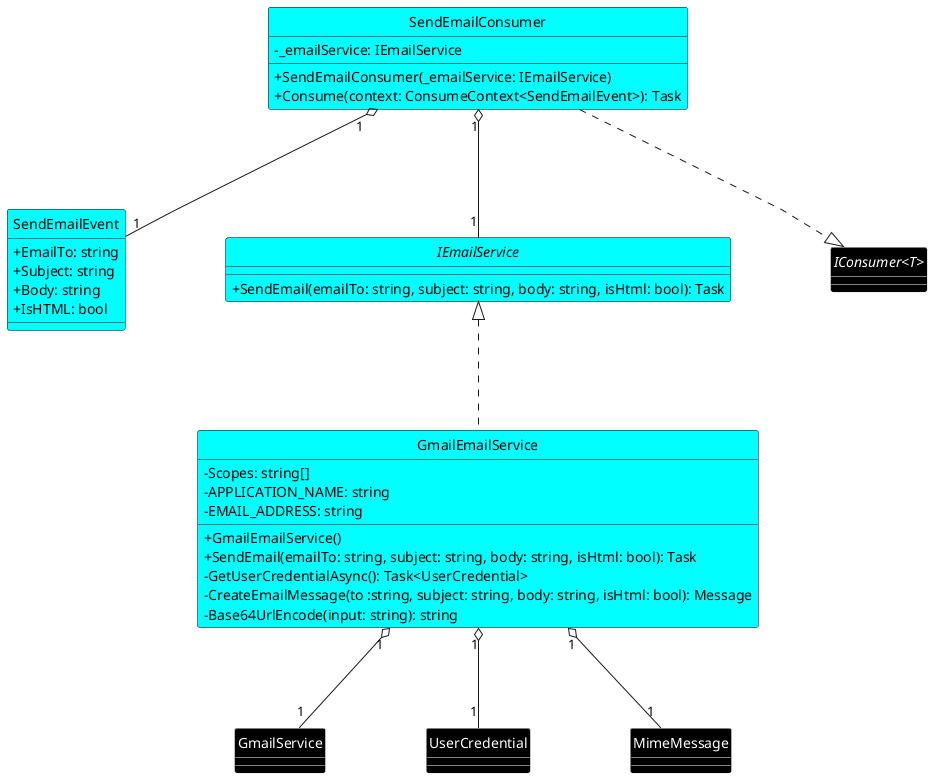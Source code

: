@startuml ClassDiagram
skinparam classAttributeIconSize 0
skinparam linetype polyline
skinparam nodesep 100
skinparam ranksep 100
hide circle

class SendEmailConsumer #Cyan;line:black;text:black {
    -_emailService: IEmailService
    +SendEmailConsumer(_emailService: IEmailService)
    +Consume(context: ConsumeContext<SendEmailEvent>): Task
}

class SendEmailEvent #Cyan;line:black;text:black {
    +EmailTo: string
    +Subject: string
    +Body: string
    +IsHTML: bool
}

class GmailService #black;line:White;text:White {
}

class UserCredential #black;line:White;text:White {
}

class MimeMessage #black;line:White;text:White {
}

interface IEmailService #Cyan;line:black;text:black {
    +SendEmail(emailTo: string, subject: string, body: string, isHtml: bool): Task
}

class GmailEmailService #Cyan;line:black;text:black implements IEmailService {
    -Scopes: string[]
    -APPLICATION_NAME: string
    -EMAIL_ADDRESS: string
    +GmailEmailService()
    +SendEmail(emailTo: string, subject: string, body: string, isHtml: bool): Task
    -GetUserCredentialAsync(): Task<UserCredential>
    -CreateEmailMessage(to :string, subject: string, body: string, isHtml: bool): Message
    -Base64UrlEncode(input: string): string
}

interface "IConsumer<T>" #black;line:white;text:white
' =========== Library class ===========

SendEmailConsumer ..|> "IConsumer<T>"
SendEmailConsumer "1" o-- "1" IEmailService
SendEmailConsumer "1" o-- "1" SendEmailEvent

GmailEmailService "1" o-- "1" GmailService
GmailEmailService "1" o-- "1" UserCredential
GmailEmailService "1" o-- "1" MimeMessage

@enduml